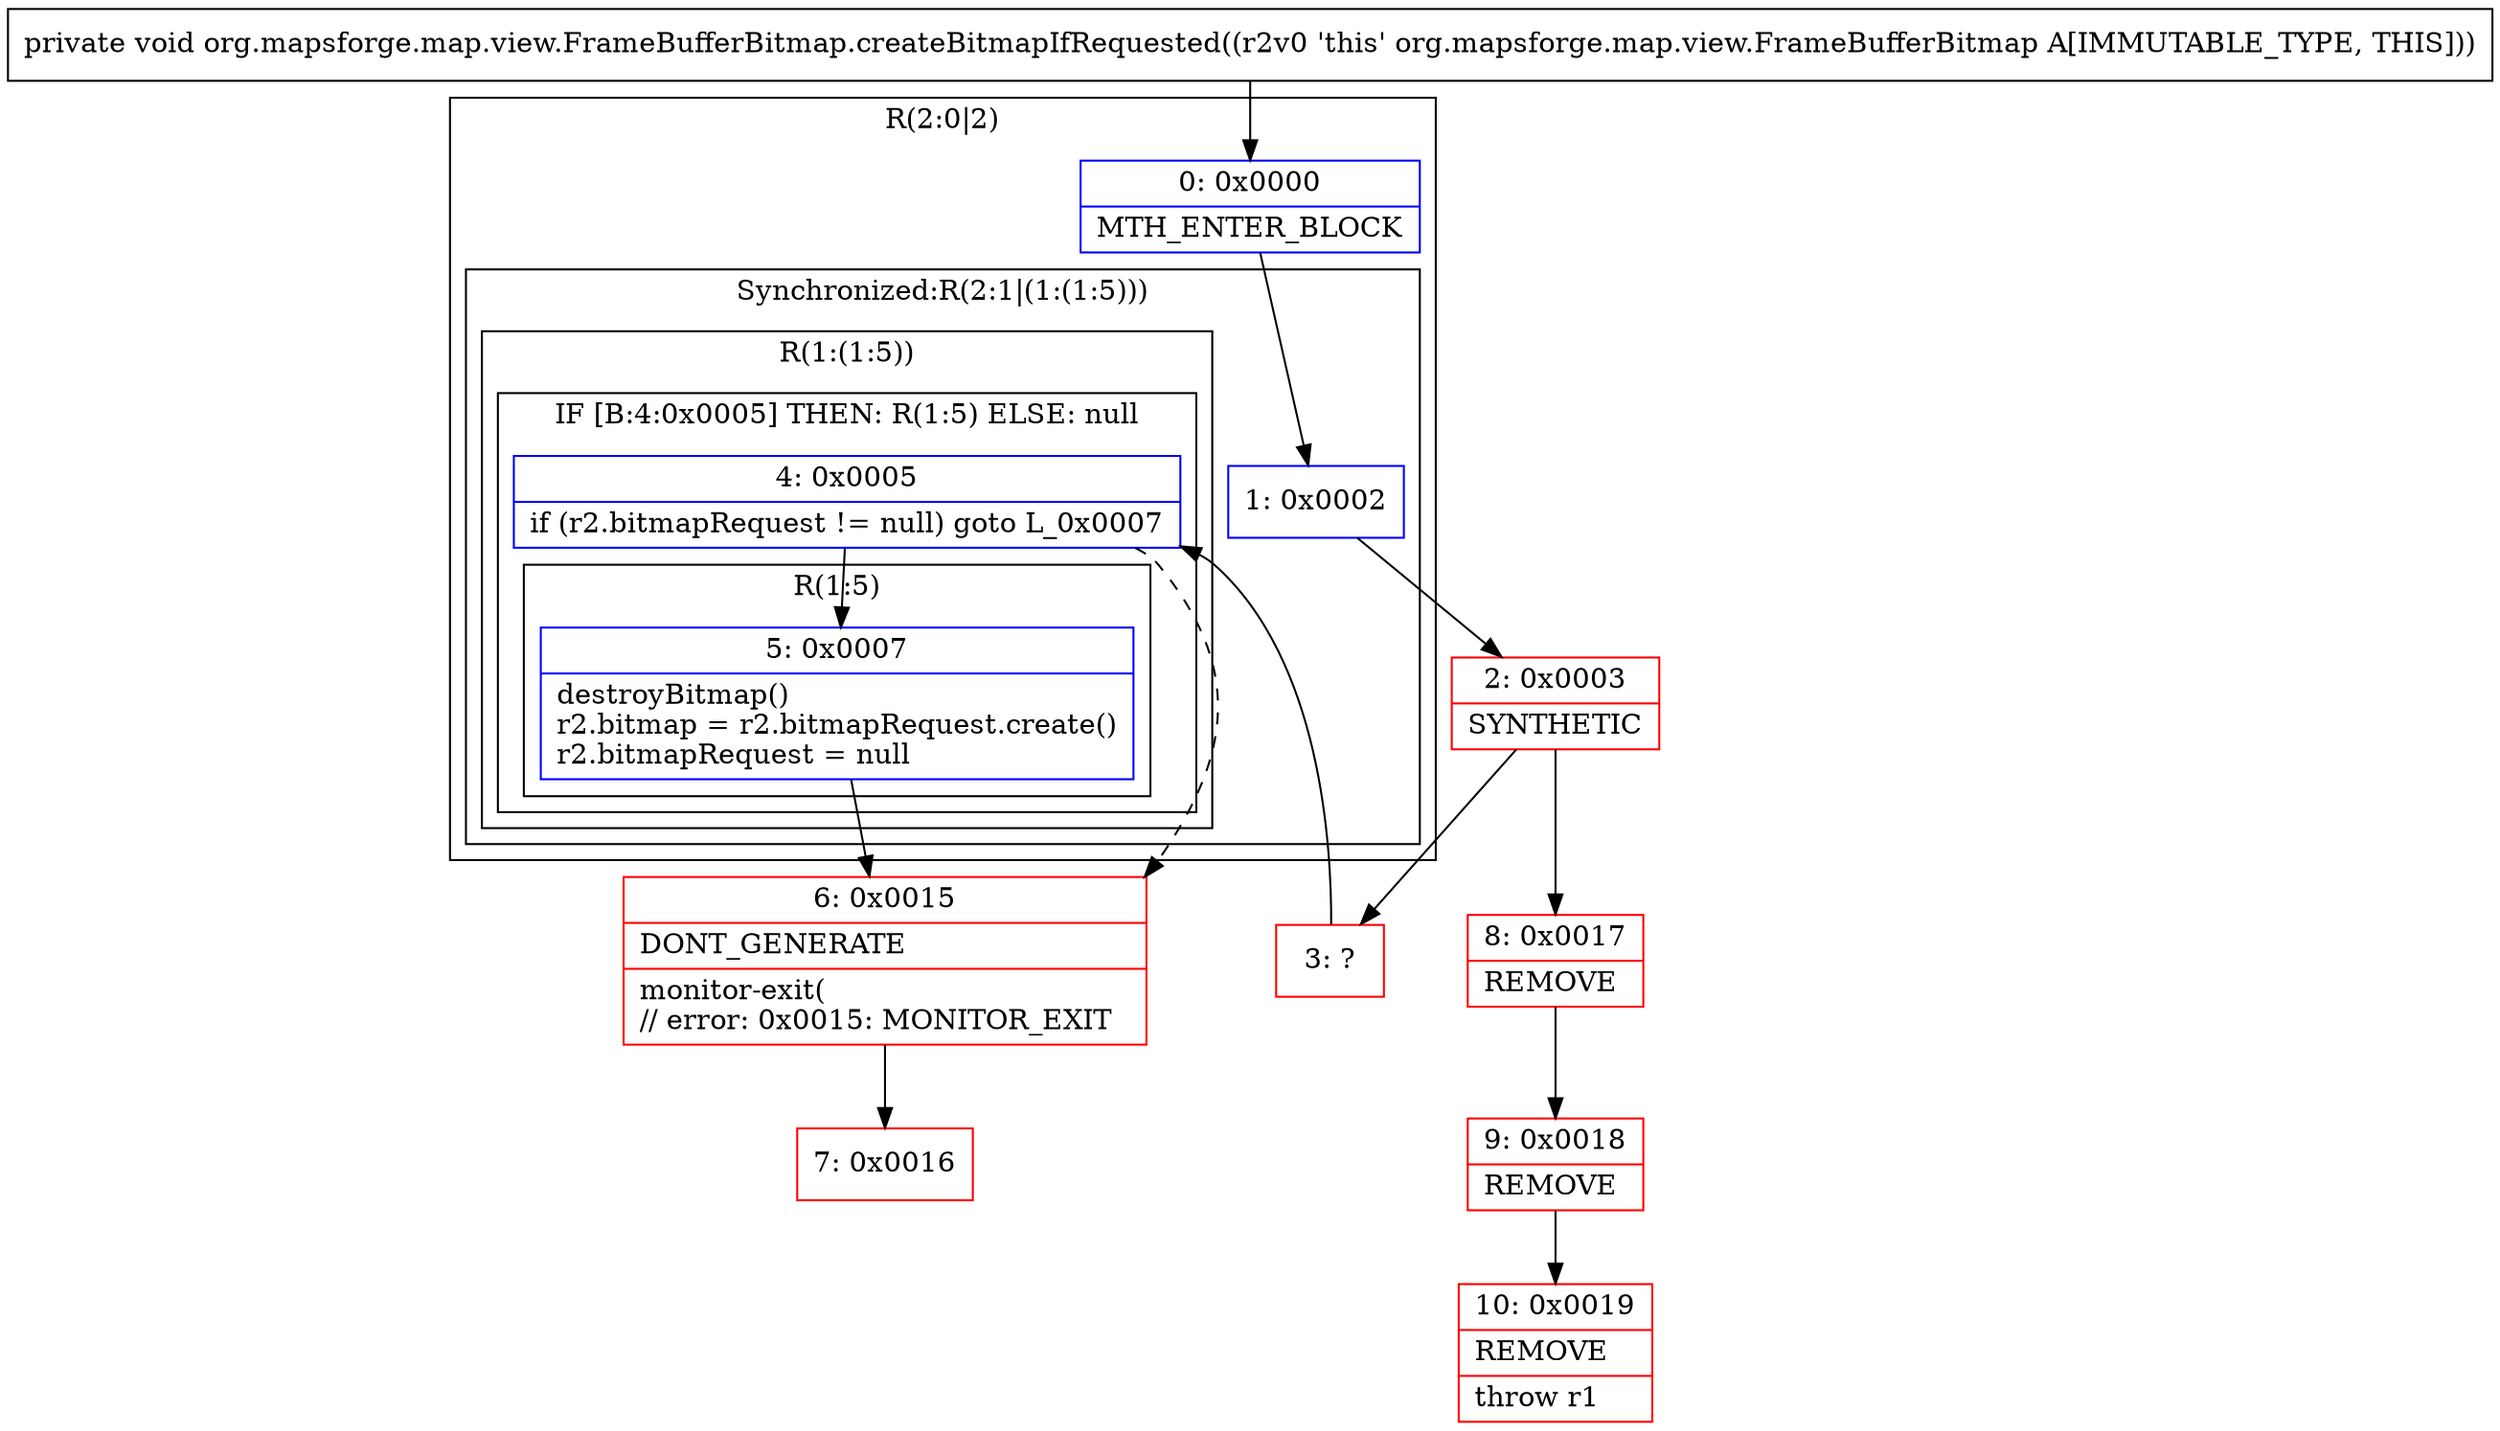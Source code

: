 digraph "CFG fororg.mapsforge.map.view.FrameBufferBitmap.createBitmapIfRequested()V" {
subgraph cluster_Region_541940518 {
label = "R(2:0|2)";
node [shape=record,color=blue];
Node_0 [shape=record,label="{0\:\ 0x0000|MTH_ENTER_BLOCK\l}"];
subgraph cluster_SynchronizedRegion_1253632824 {
label = "Synchronized:R(2:1|(1:(1:5)))";
node [shape=record,color=blue];
Node_1 [shape=record,label="{1\:\ 0x0002}"];
subgraph cluster_Region_1654369779 {
label = "R(1:(1:5))";
node [shape=record,color=blue];
subgraph cluster_IfRegion_1135197547 {
label = "IF [B:4:0x0005] THEN: R(1:5) ELSE: null";
node [shape=record,color=blue];
Node_4 [shape=record,label="{4\:\ 0x0005|if (r2.bitmapRequest != null) goto L_0x0007\l}"];
subgraph cluster_Region_167201363 {
label = "R(1:5)";
node [shape=record,color=blue];
Node_5 [shape=record,label="{5\:\ 0x0007|destroyBitmap()\lr2.bitmap = r2.bitmapRequest.create()\lr2.bitmapRequest = null\l}"];
}
}
}
}
}
Node_2 [shape=record,color=red,label="{2\:\ 0x0003|SYNTHETIC\l}"];
Node_3 [shape=record,color=red,label="{3\:\ ?}"];
Node_6 [shape=record,color=red,label="{6\:\ 0x0015|DONT_GENERATE\l|monitor\-exit(\l\/\/ error: 0x0015: MONITOR_EXIT  \l}"];
Node_7 [shape=record,color=red,label="{7\:\ 0x0016}"];
Node_8 [shape=record,color=red,label="{8\:\ 0x0017|REMOVE\l}"];
Node_9 [shape=record,color=red,label="{9\:\ 0x0018|REMOVE\l}"];
Node_10 [shape=record,color=red,label="{10\:\ 0x0019|REMOVE\l|throw r1\l}"];
MethodNode[shape=record,label="{private void org.mapsforge.map.view.FrameBufferBitmap.createBitmapIfRequested((r2v0 'this' org.mapsforge.map.view.FrameBufferBitmap A[IMMUTABLE_TYPE, THIS])) }"];
MethodNode -> Node_0;
Node_0 -> Node_1;
Node_1 -> Node_2;
Node_4 -> Node_5;
Node_4 -> Node_6[style=dashed];
Node_5 -> Node_6;
Node_2 -> Node_3;
Node_2 -> Node_8;
Node_3 -> Node_4;
Node_6 -> Node_7;
Node_8 -> Node_9;
Node_9 -> Node_10;
}

